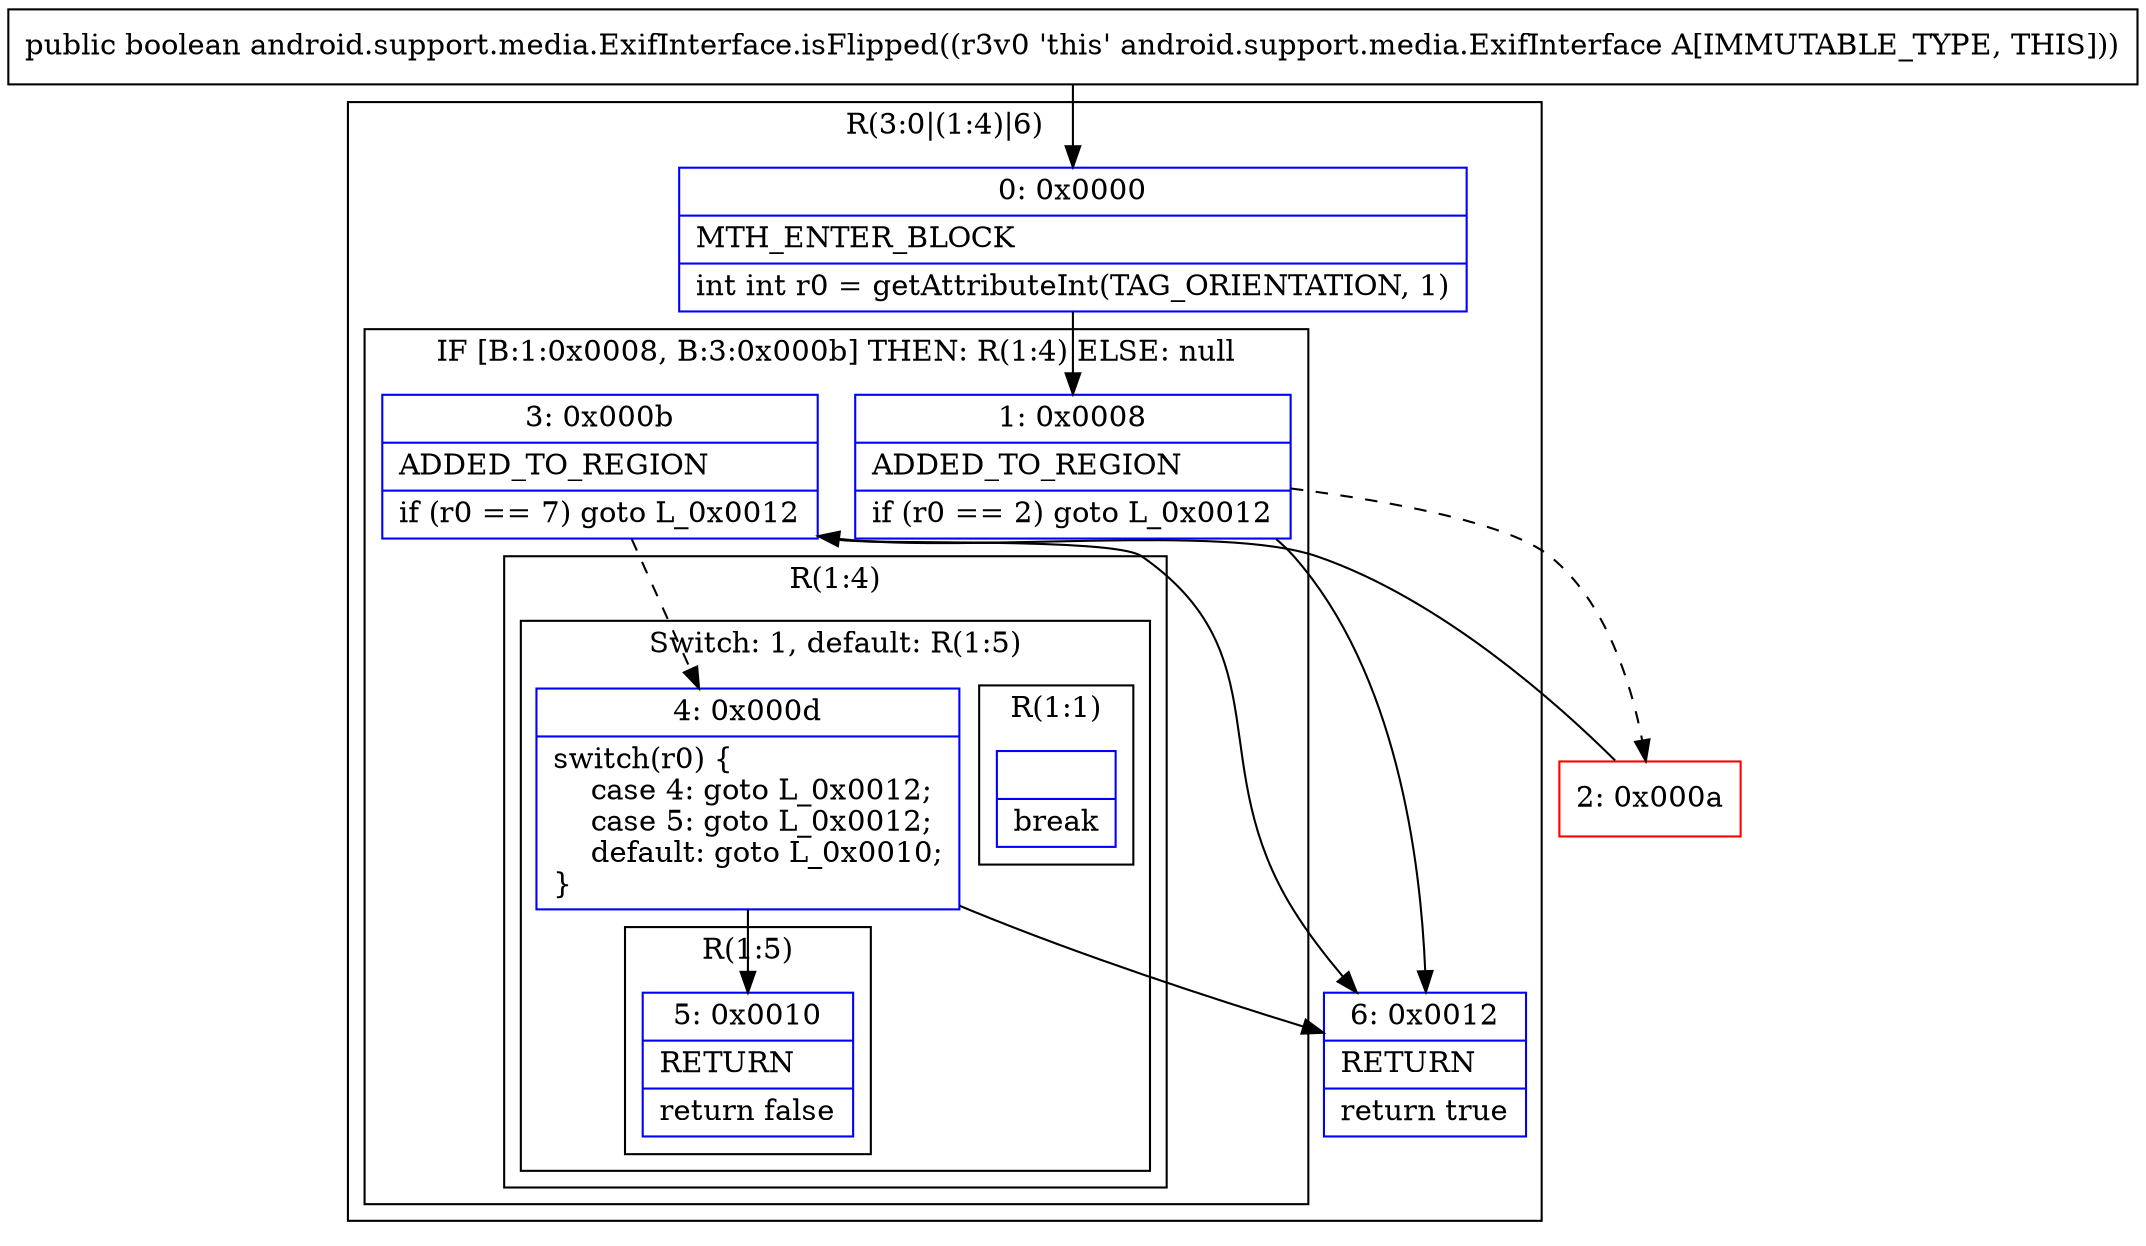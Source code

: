 digraph "CFG forandroid.support.media.ExifInterface.isFlipped()Z" {
subgraph cluster_Region_1351445752 {
label = "R(3:0|(1:4)|6)";
node [shape=record,color=blue];
Node_0 [shape=record,label="{0\:\ 0x0000|MTH_ENTER_BLOCK\l|int int r0 = getAttributeInt(TAG_ORIENTATION, 1)\l}"];
subgraph cluster_IfRegion_1813091836 {
label = "IF [B:1:0x0008, B:3:0x000b] THEN: R(1:4) ELSE: null";
node [shape=record,color=blue];
Node_1 [shape=record,label="{1\:\ 0x0008|ADDED_TO_REGION\l|if (r0 == 2) goto L_0x0012\l}"];
Node_3 [shape=record,label="{3\:\ 0x000b|ADDED_TO_REGION\l|if (r0 == 7) goto L_0x0012\l}"];
subgraph cluster_Region_97659245 {
label = "R(1:4)";
node [shape=record,color=blue];
subgraph cluster_SwitchRegion_801900486 {
label = "Switch: 1, default: R(1:5)";
node [shape=record,color=blue];
Node_4 [shape=record,label="{4\:\ 0x000d|switch(r0) \{\l    case 4: goto L_0x0012;\l    case 5: goto L_0x0012;\l    default: goto L_0x0010;\l\}\l}"];
subgraph cluster_Region_1319132627 {
label = "R(1:1)";
node [shape=record,color=blue];
Node_InsnContainer_1317656925 [shape=record,label="{|break\l}"];
}
subgraph cluster_Region_456949993 {
label = "R(1:5)";
node [shape=record,color=blue];
Node_5 [shape=record,label="{5\:\ 0x0010|RETURN\l|return false\l}"];
}
}
}
}
Node_6 [shape=record,label="{6\:\ 0x0012|RETURN\l|return true\l}"];
}
Node_2 [shape=record,color=red,label="{2\:\ 0x000a}"];
MethodNode[shape=record,label="{public boolean android.support.media.ExifInterface.isFlipped((r3v0 'this' android.support.media.ExifInterface A[IMMUTABLE_TYPE, THIS])) }"];
MethodNode -> Node_0;
Node_0 -> Node_1;
Node_1 -> Node_2[style=dashed];
Node_1 -> Node_6;
Node_3 -> Node_4[style=dashed];
Node_3 -> Node_6;
Node_4 -> Node_5;
Node_4 -> Node_6;
Node_2 -> Node_3;
}

